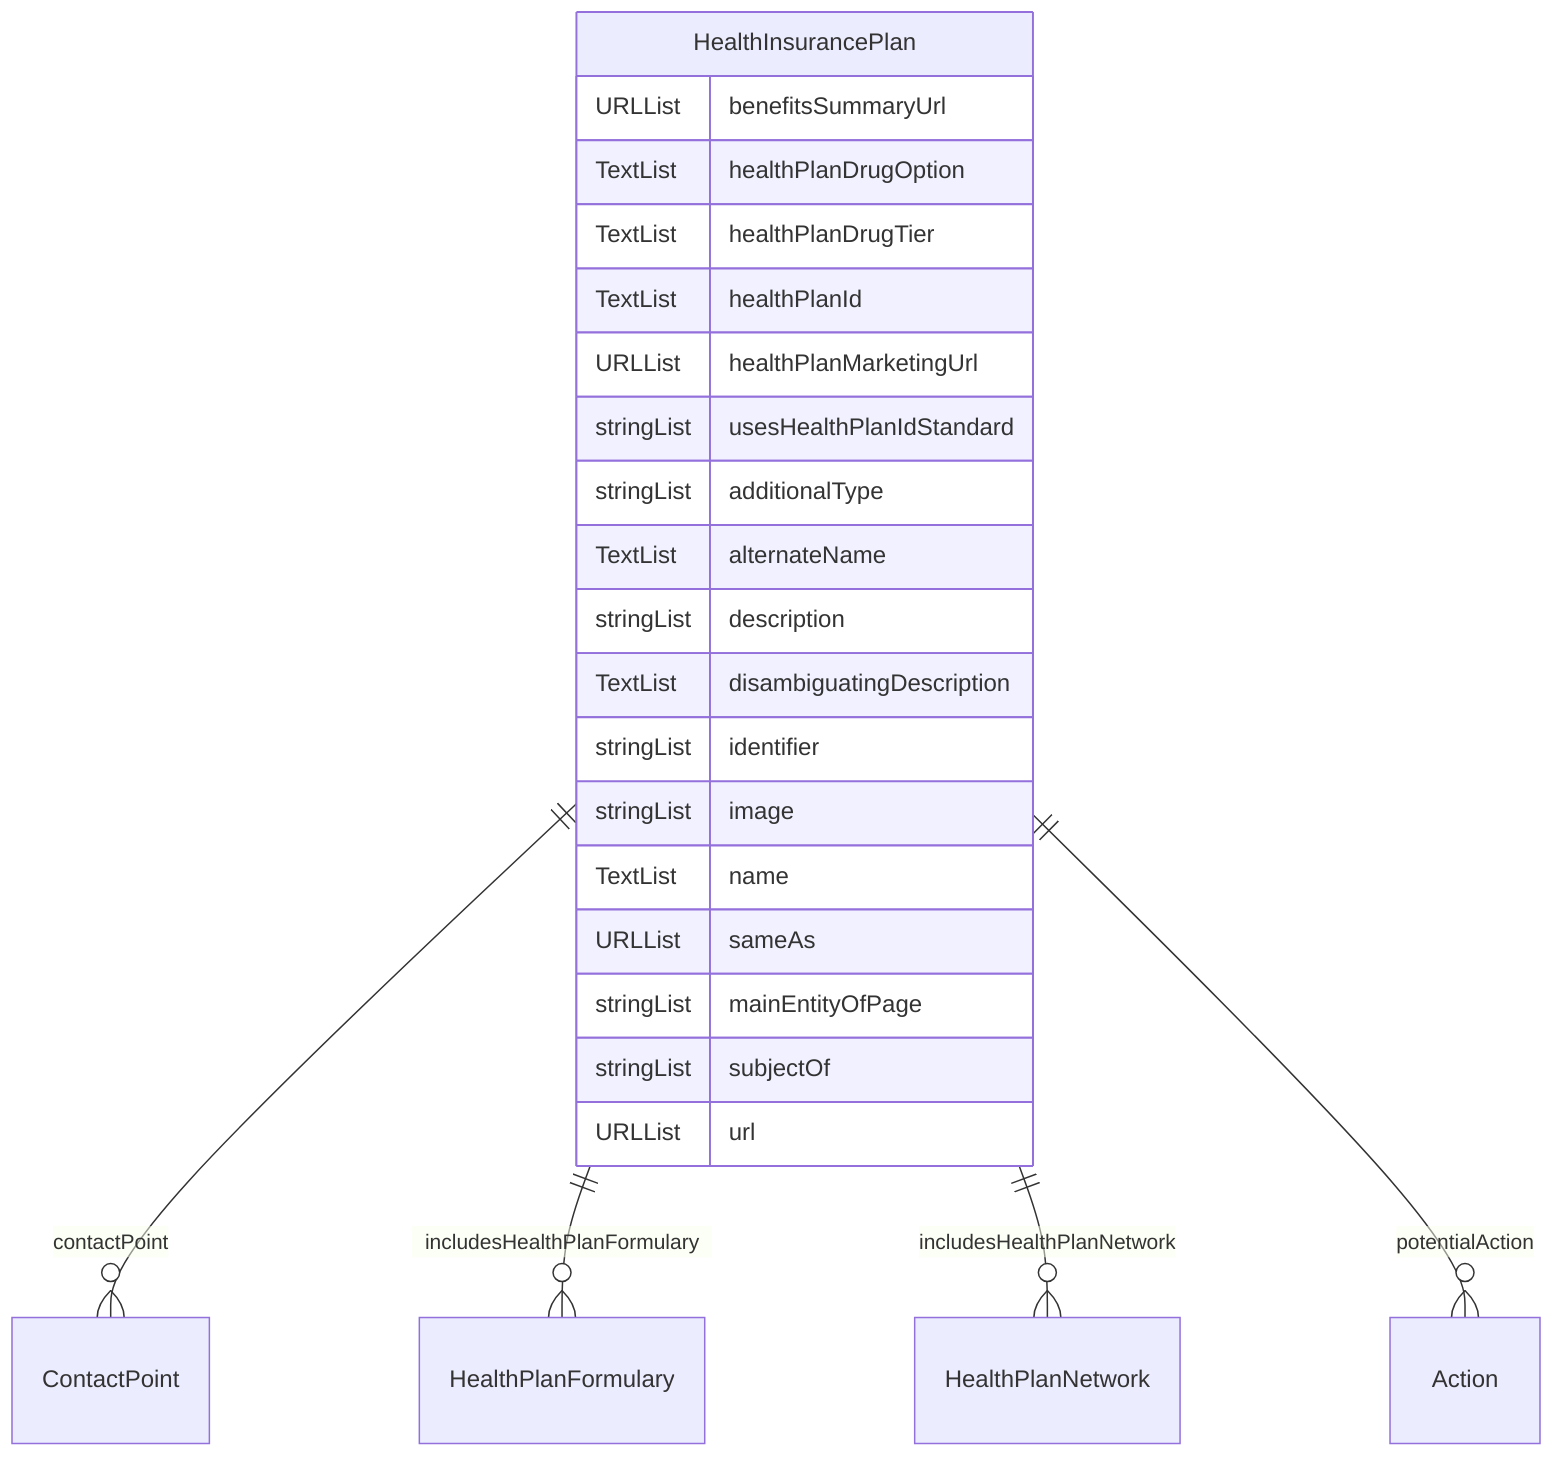 erDiagram
HealthInsurancePlan {
    URLList benefitsSummaryUrl  
    TextList healthPlanDrugOption  
    TextList healthPlanDrugTier  
    TextList healthPlanId  
    URLList healthPlanMarketingUrl  
    stringList usesHealthPlanIdStandard  
    stringList additionalType  
    TextList alternateName  
    stringList description  
    TextList disambiguatingDescription  
    stringList identifier  
    stringList image  
    TextList name  
    URLList sameAs  
    stringList mainEntityOfPage  
    stringList subjectOf  
    URLList url  
}

HealthInsurancePlan ||--}o ContactPoint : "contactPoint"
HealthInsurancePlan ||--}o HealthPlanFormulary : "includesHealthPlanFormulary"
HealthInsurancePlan ||--}o HealthPlanNetwork : "includesHealthPlanNetwork"
HealthInsurancePlan ||--}o Action : "potentialAction"